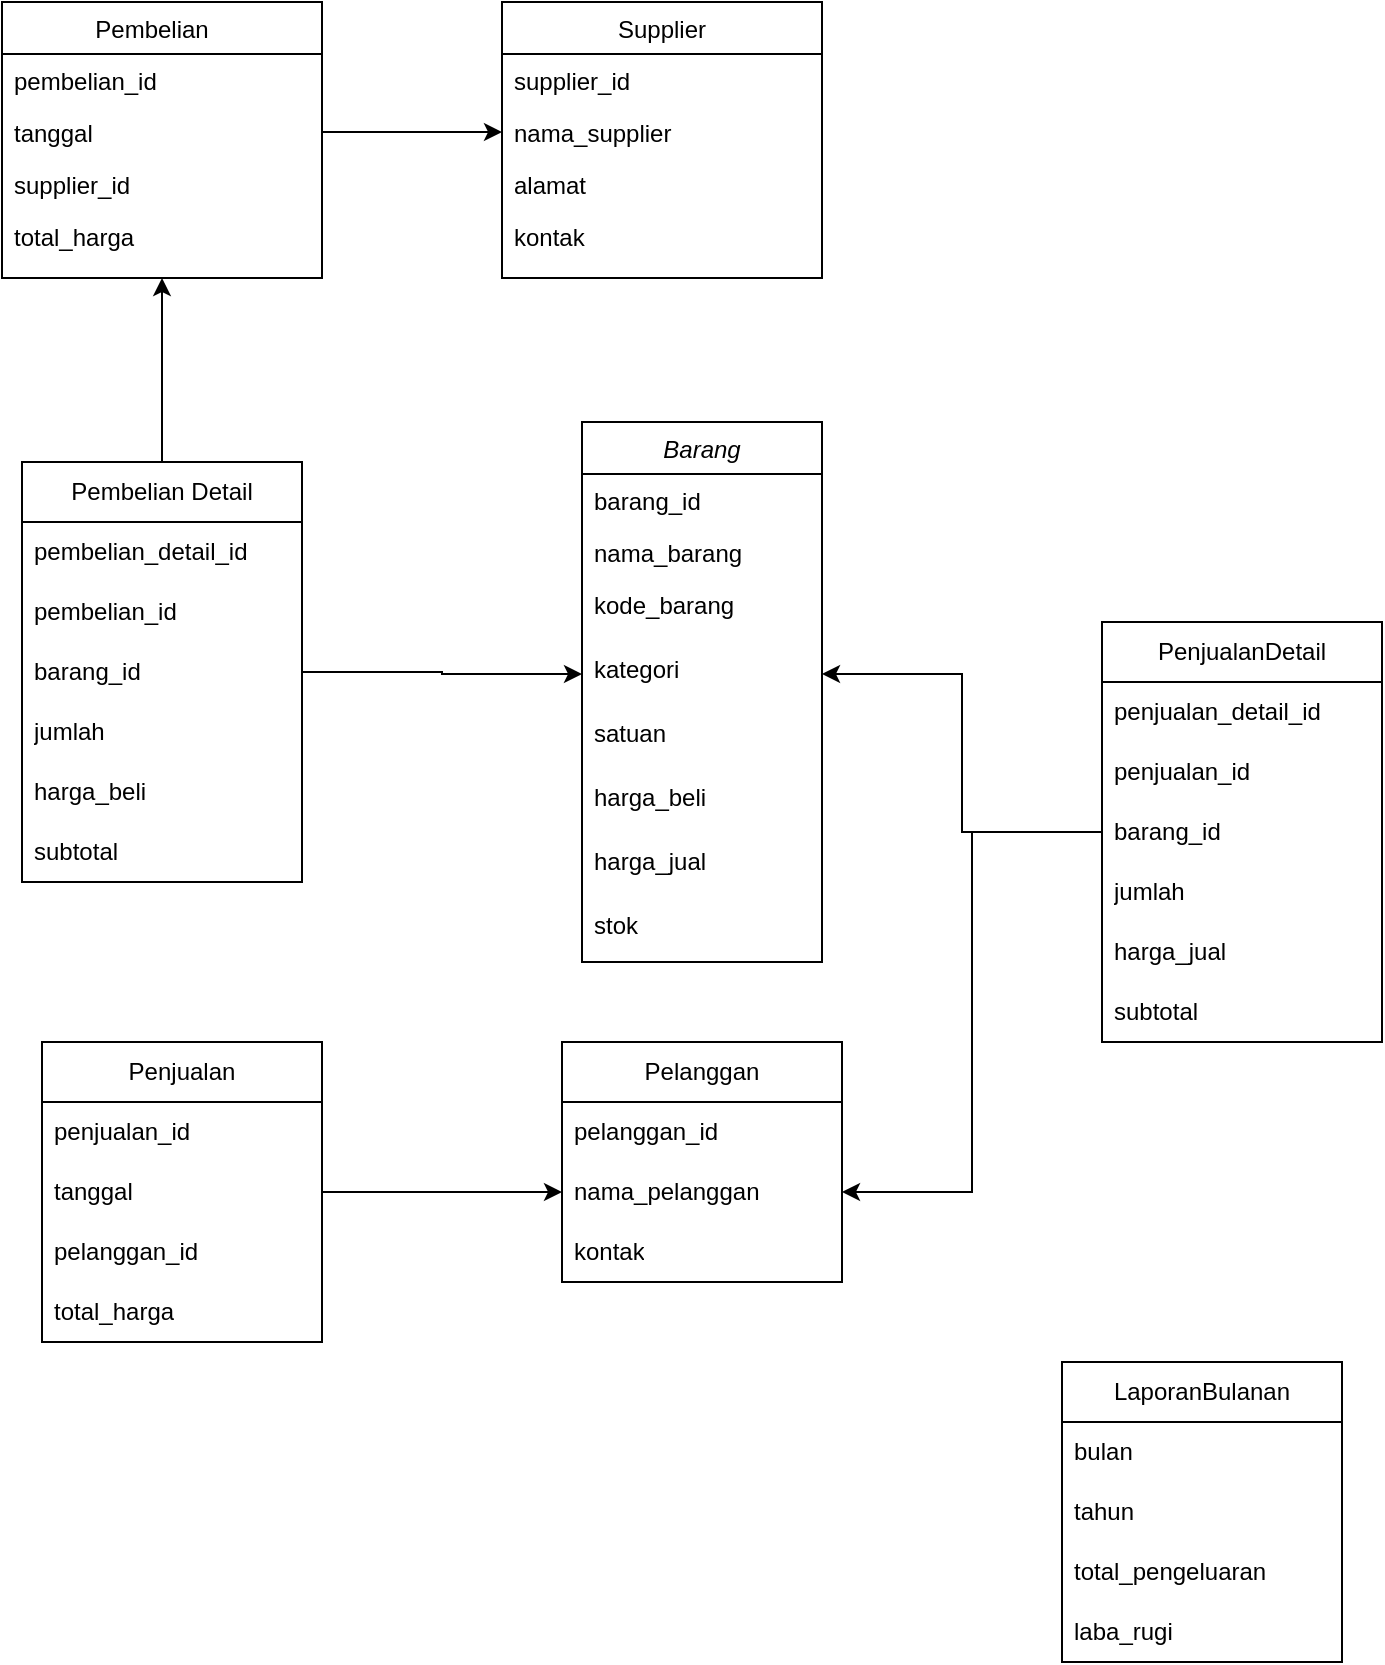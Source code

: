 <mxfile version="27.0.2" pages="2">
  <diagram id="C5RBs43oDa-KdzZeNtuy" name="Tabel">
    <mxGraphModel dx="2037" dy="1061" grid="1" gridSize="10" guides="1" tooltips="1" connect="1" arrows="1" fold="1" page="1" pageScale="1" pageWidth="827" pageHeight="1169" math="0" shadow="0">
      <root>
        <mxCell id="WIyWlLk6GJQsqaUBKTNV-0" />
        <mxCell id="WIyWlLk6GJQsqaUBKTNV-1" parent="WIyWlLk6GJQsqaUBKTNV-0" />
        <mxCell id="zkfFHV4jXpPFQw0GAbJ--0" value="Barang" style="swimlane;fontStyle=2;align=center;verticalAlign=top;childLayout=stackLayout;horizontal=1;startSize=26;horizontalStack=0;resizeParent=1;resizeLast=0;collapsible=1;marginBottom=0;rounded=0;shadow=0;strokeWidth=1;" parent="WIyWlLk6GJQsqaUBKTNV-1" vertex="1">
          <mxGeometry x="350" y="310" width="120" height="270" as="geometry">
            <mxRectangle x="230" y="140" width="160" height="26" as="alternateBounds" />
          </mxGeometry>
        </mxCell>
        <mxCell id="zkfFHV4jXpPFQw0GAbJ--1" value="barang_id" style="text;align=left;verticalAlign=top;spacingLeft=4;spacingRight=4;overflow=hidden;rotatable=0;points=[[0,0.5],[1,0.5]];portConstraint=eastwest;" parent="zkfFHV4jXpPFQw0GAbJ--0" vertex="1">
          <mxGeometry y="26" width="120" height="26" as="geometry" />
        </mxCell>
        <mxCell id="zkfFHV4jXpPFQw0GAbJ--2" value="nama_barang" style="text;align=left;verticalAlign=top;spacingLeft=4;spacingRight=4;overflow=hidden;rotatable=0;points=[[0,0.5],[1,0.5]];portConstraint=eastwest;rounded=0;shadow=0;html=0;" parent="zkfFHV4jXpPFQw0GAbJ--0" vertex="1">
          <mxGeometry y="52" width="120" height="26" as="geometry" />
        </mxCell>
        <mxCell id="zkfFHV4jXpPFQw0GAbJ--3" value="kode_barang" style="text;align=left;verticalAlign=top;spacingLeft=4;spacingRight=4;overflow=hidden;rotatable=0;points=[[0,0.5],[1,0.5]];portConstraint=eastwest;rounded=0;shadow=0;html=0;" parent="zkfFHV4jXpPFQw0GAbJ--0" vertex="1">
          <mxGeometry y="78" width="120" height="32" as="geometry" />
        </mxCell>
        <mxCell id="kTTWcuJX6BhVzsycrc1r-0" value="kategori" style="text;align=left;verticalAlign=top;spacingLeft=4;spacingRight=4;overflow=hidden;rotatable=0;points=[[0,0.5],[1,0.5]];portConstraint=eastwest;rounded=0;shadow=0;html=0;" parent="zkfFHV4jXpPFQw0GAbJ--0" vertex="1">
          <mxGeometry y="110" width="120" height="32" as="geometry" />
        </mxCell>
        <mxCell id="kTTWcuJX6BhVzsycrc1r-1" value="satuan" style="text;align=left;verticalAlign=top;spacingLeft=4;spacingRight=4;overflow=hidden;rotatable=0;points=[[0,0.5],[1,0.5]];portConstraint=eastwest;rounded=0;shadow=0;html=0;" parent="zkfFHV4jXpPFQw0GAbJ--0" vertex="1">
          <mxGeometry y="142" width="120" height="32" as="geometry" />
        </mxCell>
        <mxCell id="kTTWcuJX6BhVzsycrc1r-2" value="harga_beli" style="text;align=left;verticalAlign=top;spacingLeft=4;spacingRight=4;overflow=hidden;rotatable=0;points=[[0,0.5],[1,0.5]];portConstraint=eastwest;rounded=0;shadow=0;html=0;" parent="zkfFHV4jXpPFQw0GAbJ--0" vertex="1">
          <mxGeometry y="174" width="120" height="32" as="geometry" />
        </mxCell>
        <mxCell id="kTTWcuJX6BhVzsycrc1r-3" value="harga_jual" style="text;align=left;verticalAlign=top;spacingLeft=4;spacingRight=4;overflow=hidden;rotatable=0;points=[[0,0.5],[1,0.5]];portConstraint=eastwest;rounded=0;shadow=0;html=0;" parent="zkfFHV4jXpPFQw0GAbJ--0" vertex="1">
          <mxGeometry y="206" width="120" height="32" as="geometry" />
        </mxCell>
        <mxCell id="kTTWcuJX6BhVzsycrc1r-4" value="stok" style="text;align=left;verticalAlign=top;spacingLeft=4;spacingRight=4;overflow=hidden;rotatable=0;points=[[0,0.5],[1,0.5]];portConstraint=eastwest;rounded=0;shadow=0;html=0;" parent="zkfFHV4jXpPFQw0GAbJ--0" vertex="1">
          <mxGeometry y="238" width="120" height="32" as="geometry" />
        </mxCell>
        <mxCell id="zkfFHV4jXpPFQw0GAbJ--6" value="Pembelian   " style="swimlane;fontStyle=0;align=center;verticalAlign=top;childLayout=stackLayout;horizontal=1;startSize=26;horizontalStack=0;resizeParent=1;resizeLast=0;collapsible=1;marginBottom=0;rounded=0;shadow=0;strokeWidth=1;" parent="WIyWlLk6GJQsqaUBKTNV-1" vertex="1">
          <mxGeometry x="60" y="100" width="160" height="138" as="geometry">
            <mxRectangle x="130" y="380" width="160" height="26" as="alternateBounds" />
          </mxGeometry>
        </mxCell>
        <mxCell id="zkfFHV4jXpPFQw0GAbJ--7" value="pembelian_id" style="text;align=left;verticalAlign=top;spacingLeft=4;spacingRight=4;overflow=hidden;rotatable=0;points=[[0,0.5],[1,0.5]];portConstraint=eastwest;" parent="zkfFHV4jXpPFQw0GAbJ--6" vertex="1">
          <mxGeometry y="26" width="160" height="26" as="geometry" />
        </mxCell>
        <mxCell id="kTTWcuJX6BhVzsycrc1r-5" value="tanggal" style="text;align=left;verticalAlign=top;spacingLeft=4;spacingRight=4;overflow=hidden;rotatable=0;points=[[0,0.5],[1,0.5]];portConstraint=eastwest;" parent="zkfFHV4jXpPFQw0GAbJ--6" vertex="1">
          <mxGeometry y="52" width="160" height="26" as="geometry" />
        </mxCell>
        <mxCell id="kTTWcuJX6BhVzsycrc1r-6" value="supplier_id" style="text;align=left;verticalAlign=top;spacingLeft=4;spacingRight=4;overflow=hidden;rotatable=0;points=[[0,0.5],[1,0.5]];portConstraint=eastwest;" parent="zkfFHV4jXpPFQw0GAbJ--6" vertex="1">
          <mxGeometry y="78" width="160" height="26" as="geometry" />
        </mxCell>
        <mxCell id="kTTWcuJX6BhVzsycrc1r-7" value="total_harga" style="text;align=left;verticalAlign=top;spacingLeft=4;spacingRight=4;overflow=hidden;rotatable=0;points=[[0,0.5],[1,0.5]];portConstraint=eastwest;" parent="zkfFHV4jXpPFQw0GAbJ--6" vertex="1">
          <mxGeometry y="104" width="160" height="26" as="geometry" />
        </mxCell>
        <mxCell id="zkfFHV4jXpPFQw0GAbJ--17" value="Supplier" style="swimlane;fontStyle=0;align=center;verticalAlign=top;childLayout=stackLayout;horizontal=1;startSize=26;horizontalStack=0;resizeParent=1;resizeLast=0;collapsible=1;marginBottom=0;rounded=0;shadow=0;strokeWidth=1;" parent="WIyWlLk6GJQsqaUBKTNV-1" vertex="1">
          <mxGeometry x="310" y="100" width="160" height="138" as="geometry">
            <mxRectangle x="550" y="140" width="160" height="26" as="alternateBounds" />
          </mxGeometry>
        </mxCell>
        <mxCell id="zkfFHV4jXpPFQw0GAbJ--18" value="supplier_id    " style="text;align=left;verticalAlign=top;spacingLeft=4;spacingRight=4;overflow=hidden;rotatable=0;points=[[0,0.5],[1,0.5]];portConstraint=eastwest;" parent="zkfFHV4jXpPFQw0GAbJ--17" vertex="1">
          <mxGeometry y="26" width="160" height="26" as="geometry" />
        </mxCell>
        <mxCell id="zkfFHV4jXpPFQw0GAbJ--19" value="nama_supplier" style="text;align=left;verticalAlign=top;spacingLeft=4;spacingRight=4;overflow=hidden;rotatable=0;points=[[0,0.5],[1,0.5]];portConstraint=eastwest;rounded=0;shadow=0;html=0;" parent="zkfFHV4jXpPFQw0GAbJ--17" vertex="1">
          <mxGeometry y="52" width="160" height="26" as="geometry" />
        </mxCell>
        <mxCell id="zkfFHV4jXpPFQw0GAbJ--20" value="alamat" style="text;align=left;verticalAlign=top;spacingLeft=4;spacingRight=4;overflow=hidden;rotatable=0;points=[[0,0.5],[1,0.5]];portConstraint=eastwest;rounded=0;shadow=0;html=0;" parent="zkfFHV4jXpPFQw0GAbJ--17" vertex="1">
          <mxGeometry y="78" width="160" height="26" as="geometry" />
        </mxCell>
        <mxCell id="zkfFHV4jXpPFQw0GAbJ--21" value="kontak" style="text;align=left;verticalAlign=top;spacingLeft=4;spacingRight=4;overflow=hidden;rotatable=0;points=[[0,0.5],[1,0.5]];portConstraint=eastwest;rounded=0;shadow=0;html=0;" parent="zkfFHV4jXpPFQw0GAbJ--17" vertex="1">
          <mxGeometry y="104" width="160" height="26" as="geometry" />
        </mxCell>
        <mxCell id="jI4G1mAGmn-kw3vsFy19-1" style="edgeStyle=orthogonalEdgeStyle;rounded=0;orthogonalLoop=1;jettySize=auto;html=1;entryX=0.5;entryY=1;entryDx=0;entryDy=0;" edge="1" parent="WIyWlLk6GJQsqaUBKTNV-1" source="kTTWcuJX6BhVzsycrc1r-8" target="zkfFHV4jXpPFQw0GAbJ--6">
          <mxGeometry relative="1" as="geometry" />
        </mxCell>
        <mxCell id="kTTWcuJX6BhVzsycrc1r-8" value="Pembelian Detail" style="swimlane;fontStyle=0;childLayout=stackLayout;horizontal=1;startSize=30;horizontalStack=0;resizeParent=1;resizeParentMax=0;resizeLast=0;collapsible=1;marginBottom=0;whiteSpace=wrap;html=1;" parent="WIyWlLk6GJQsqaUBKTNV-1" vertex="1">
          <mxGeometry x="70" y="330" width="140" height="210" as="geometry" />
        </mxCell>
        <mxCell id="kTTWcuJX6BhVzsycrc1r-9" value="pembelian_detail_id" style="text;strokeColor=none;fillColor=none;align=left;verticalAlign=middle;spacingLeft=4;spacingRight=4;overflow=hidden;points=[[0,0.5],[1,0.5]];portConstraint=eastwest;rotatable=0;whiteSpace=wrap;html=1;" parent="kTTWcuJX6BhVzsycrc1r-8" vertex="1">
          <mxGeometry y="30" width="140" height="30" as="geometry" />
        </mxCell>
        <mxCell id="kTTWcuJX6BhVzsycrc1r-10" value="pembelian_id" style="text;strokeColor=none;fillColor=none;align=left;verticalAlign=middle;spacingLeft=4;spacingRight=4;overflow=hidden;points=[[0,0.5],[1,0.5]];portConstraint=eastwest;rotatable=0;whiteSpace=wrap;html=1;" parent="kTTWcuJX6BhVzsycrc1r-8" vertex="1">
          <mxGeometry y="60" width="140" height="30" as="geometry" />
        </mxCell>
        <mxCell id="kTTWcuJX6BhVzsycrc1r-11" value="barang_id" style="text;strokeColor=none;fillColor=none;align=left;verticalAlign=middle;spacingLeft=4;spacingRight=4;overflow=hidden;points=[[0,0.5],[1,0.5]];portConstraint=eastwest;rotatable=0;whiteSpace=wrap;html=1;" parent="kTTWcuJX6BhVzsycrc1r-8" vertex="1">
          <mxGeometry y="90" width="140" height="30" as="geometry" />
        </mxCell>
        <mxCell id="kTTWcuJX6BhVzsycrc1r-12" value="jumlah" style="text;strokeColor=none;fillColor=none;align=left;verticalAlign=middle;spacingLeft=4;spacingRight=4;overflow=hidden;points=[[0,0.5],[1,0.5]];portConstraint=eastwest;rotatable=0;whiteSpace=wrap;html=1;" parent="kTTWcuJX6BhVzsycrc1r-8" vertex="1">
          <mxGeometry y="120" width="140" height="30" as="geometry" />
        </mxCell>
        <mxCell id="kTTWcuJX6BhVzsycrc1r-13" value="harga_beli" style="text;strokeColor=none;fillColor=none;align=left;verticalAlign=middle;spacingLeft=4;spacingRight=4;overflow=hidden;points=[[0,0.5],[1,0.5]];portConstraint=eastwest;rotatable=0;whiteSpace=wrap;html=1;" parent="kTTWcuJX6BhVzsycrc1r-8" vertex="1">
          <mxGeometry y="150" width="140" height="30" as="geometry" />
        </mxCell>
        <mxCell id="kTTWcuJX6BhVzsycrc1r-14" value="subtotal" style="text;strokeColor=none;fillColor=none;align=left;verticalAlign=middle;spacingLeft=4;spacingRight=4;overflow=hidden;points=[[0,0.5],[1,0.5]];portConstraint=eastwest;rotatable=0;whiteSpace=wrap;html=1;" parent="kTTWcuJX6BhVzsycrc1r-8" vertex="1">
          <mxGeometry y="180" width="140" height="30" as="geometry" />
        </mxCell>
        <mxCell id="kTTWcuJX6BhVzsycrc1r-15" value="Penjualan" style="swimlane;fontStyle=0;childLayout=stackLayout;horizontal=1;startSize=30;horizontalStack=0;resizeParent=1;resizeParentMax=0;resizeLast=0;collapsible=1;marginBottom=0;whiteSpace=wrap;html=1;" parent="WIyWlLk6GJQsqaUBKTNV-1" vertex="1">
          <mxGeometry x="80" y="620" width="140" height="150" as="geometry" />
        </mxCell>
        <mxCell id="kTTWcuJX6BhVzsycrc1r-16" value="penjualan_id" style="text;strokeColor=none;fillColor=none;align=left;verticalAlign=middle;spacingLeft=4;spacingRight=4;overflow=hidden;points=[[0,0.5],[1,0.5]];portConstraint=eastwest;rotatable=0;whiteSpace=wrap;html=1;" parent="kTTWcuJX6BhVzsycrc1r-15" vertex="1">
          <mxGeometry y="30" width="140" height="30" as="geometry" />
        </mxCell>
        <mxCell id="kTTWcuJX6BhVzsycrc1r-17" value="tanggal" style="text;strokeColor=none;fillColor=none;align=left;verticalAlign=middle;spacingLeft=4;spacingRight=4;overflow=hidden;points=[[0,0.5],[1,0.5]];portConstraint=eastwest;rotatable=0;whiteSpace=wrap;html=1;" parent="kTTWcuJX6BhVzsycrc1r-15" vertex="1">
          <mxGeometry y="60" width="140" height="30" as="geometry" />
        </mxCell>
        <mxCell id="kTTWcuJX6BhVzsycrc1r-18" value="pelanggan_id" style="text;strokeColor=none;fillColor=none;align=left;verticalAlign=middle;spacingLeft=4;spacingRight=4;overflow=hidden;points=[[0,0.5],[1,0.5]];portConstraint=eastwest;rotatable=0;whiteSpace=wrap;html=1;" parent="kTTWcuJX6BhVzsycrc1r-15" vertex="1">
          <mxGeometry y="90" width="140" height="30" as="geometry" />
        </mxCell>
        <mxCell id="kTTWcuJX6BhVzsycrc1r-19" value="total_harga" style="text;strokeColor=none;fillColor=none;align=left;verticalAlign=middle;spacingLeft=4;spacingRight=4;overflow=hidden;points=[[0,0.5],[1,0.5]];portConstraint=eastwest;rotatable=0;whiteSpace=wrap;html=1;" parent="kTTWcuJX6BhVzsycrc1r-15" vertex="1">
          <mxGeometry y="120" width="140" height="30" as="geometry" />
        </mxCell>
        <mxCell id="kTTWcuJX6BhVzsycrc1r-20" value="Pelanggan" style="swimlane;fontStyle=0;childLayout=stackLayout;horizontal=1;startSize=30;horizontalStack=0;resizeParent=1;resizeParentMax=0;resizeLast=0;collapsible=1;marginBottom=0;whiteSpace=wrap;html=1;" parent="WIyWlLk6GJQsqaUBKTNV-1" vertex="1">
          <mxGeometry x="340" y="620" width="140" height="120" as="geometry" />
        </mxCell>
        <mxCell id="kTTWcuJX6BhVzsycrc1r-21" value="pelanggan_id" style="text;strokeColor=none;fillColor=none;align=left;verticalAlign=middle;spacingLeft=4;spacingRight=4;overflow=hidden;points=[[0,0.5],[1,0.5]];portConstraint=eastwest;rotatable=0;whiteSpace=wrap;html=1;" parent="kTTWcuJX6BhVzsycrc1r-20" vertex="1">
          <mxGeometry y="30" width="140" height="30" as="geometry" />
        </mxCell>
        <mxCell id="kTTWcuJX6BhVzsycrc1r-22" value="nama_pelanggan" style="text;strokeColor=none;fillColor=none;align=left;verticalAlign=middle;spacingLeft=4;spacingRight=4;overflow=hidden;points=[[0,0.5],[1,0.5]];portConstraint=eastwest;rotatable=0;whiteSpace=wrap;html=1;" parent="kTTWcuJX6BhVzsycrc1r-20" vertex="1">
          <mxGeometry y="60" width="140" height="30" as="geometry" />
        </mxCell>
        <mxCell id="kTTWcuJX6BhVzsycrc1r-23" value="kontak" style="text;strokeColor=none;fillColor=none;align=left;verticalAlign=middle;spacingLeft=4;spacingRight=4;overflow=hidden;points=[[0,0.5],[1,0.5]];portConstraint=eastwest;rotatable=0;whiteSpace=wrap;html=1;" parent="kTTWcuJX6BhVzsycrc1r-20" vertex="1">
          <mxGeometry y="90" width="140" height="30" as="geometry" />
        </mxCell>
        <mxCell id="jI4G1mAGmn-kw3vsFy19-4" style="edgeStyle=orthogonalEdgeStyle;rounded=0;orthogonalLoop=1;jettySize=auto;html=1;entryX=1;entryY=0.5;entryDx=0;entryDy=0;" edge="1" parent="WIyWlLk6GJQsqaUBKTNV-1" source="kTTWcuJX6BhVzsycrc1r-24" target="kTTWcuJX6BhVzsycrc1r-0">
          <mxGeometry relative="1" as="geometry" />
        </mxCell>
        <mxCell id="kTTWcuJX6BhVzsycrc1r-24" value="PenjualanDetail" style="swimlane;fontStyle=0;childLayout=stackLayout;horizontal=1;startSize=30;horizontalStack=0;resizeParent=1;resizeParentMax=0;resizeLast=0;collapsible=1;marginBottom=0;whiteSpace=wrap;html=1;" parent="WIyWlLk6GJQsqaUBKTNV-1" vertex="1">
          <mxGeometry x="610" y="410" width="140" height="210" as="geometry" />
        </mxCell>
        <mxCell id="kTTWcuJX6BhVzsycrc1r-25" value="penjualan_detail_id" style="text;strokeColor=none;fillColor=none;align=left;verticalAlign=middle;spacingLeft=4;spacingRight=4;overflow=hidden;points=[[0,0.5],[1,0.5]];portConstraint=eastwest;rotatable=0;whiteSpace=wrap;html=1;" parent="kTTWcuJX6BhVzsycrc1r-24" vertex="1">
          <mxGeometry y="30" width="140" height="30" as="geometry" />
        </mxCell>
        <mxCell id="kTTWcuJX6BhVzsycrc1r-26" value="penjualan_id" style="text;strokeColor=none;fillColor=none;align=left;verticalAlign=middle;spacingLeft=4;spacingRight=4;overflow=hidden;points=[[0,0.5],[1,0.5]];portConstraint=eastwest;rotatable=0;whiteSpace=wrap;html=1;" parent="kTTWcuJX6BhVzsycrc1r-24" vertex="1">
          <mxGeometry y="60" width="140" height="30" as="geometry" />
        </mxCell>
        <mxCell id="kTTWcuJX6BhVzsycrc1r-27" value="barang_id" style="text;strokeColor=none;fillColor=none;align=left;verticalAlign=middle;spacingLeft=4;spacingRight=4;overflow=hidden;points=[[0,0.5],[1,0.5]];portConstraint=eastwest;rotatable=0;whiteSpace=wrap;html=1;" parent="kTTWcuJX6BhVzsycrc1r-24" vertex="1">
          <mxGeometry y="90" width="140" height="30" as="geometry" />
        </mxCell>
        <mxCell id="kTTWcuJX6BhVzsycrc1r-32" value="jumlah" style="text;strokeColor=none;fillColor=none;align=left;verticalAlign=middle;spacingLeft=4;spacingRight=4;overflow=hidden;points=[[0,0.5],[1,0.5]];portConstraint=eastwest;rotatable=0;whiteSpace=wrap;html=1;" parent="kTTWcuJX6BhVzsycrc1r-24" vertex="1">
          <mxGeometry y="120" width="140" height="30" as="geometry" />
        </mxCell>
        <mxCell id="kTTWcuJX6BhVzsycrc1r-33" value="harga_jual" style="text;strokeColor=none;fillColor=none;align=left;verticalAlign=middle;spacingLeft=4;spacingRight=4;overflow=hidden;points=[[0,0.5],[1,0.5]];portConstraint=eastwest;rotatable=0;whiteSpace=wrap;html=1;" parent="kTTWcuJX6BhVzsycrc1r-24" vertex="1">
          <mxGeometry y="150" width="140" height="30" as="geometry" />
        </mxCell>
        <mxCell id="kTTWcuJX6BhVzsycrc1r-34" value="subtotal" style="text;strokeColor=none;fillColor=none;align=left;verticalAlign=middle;spacingLeft=4;spacingRight=4;overflow=hidden;points=[[0,0.5],[1,0.5]];portConstraint=eastwest;rotatable=0;whiteSpace=wrap;html=1;" parent="kTTWcuJX6BhVzsycrc1r-24" vertex="1">
          <mxGeometry y="180" width="140" height="30" as="geometry" />
        </mxCell>
        <mxCell id="kTTWcuJX6BhVzsycrc1r-28" value="LaporanBulanan" style="swimlane;fontStyle=0;childLayout=stackLayout;horizontal=1;startSize=30;horizontalStack=0;resizeParent=1;resizeParentMax=0;resizeLast=0;collapsible=1;marginBottom=0;whiteSpace=wrap;html=1;" parent="WIyWlLk6GJQsqaUBKTNV-1" vertex="1">
          <mxGeometry x="590" y="780" width="140" height="150" as="geometry" />
        </mxCell>
        <mxCell id="kTTWcuJX6BhVzsycrc1r-29" value="bulan" style="text;strokeColor=none;fillColor=none;align=left;verticalAlign=middle;spacingLeft=4;spacingRight=4;overflow=hidden;points=[[0,0.5],[1,0.5]];portConstraint=eastwest;rotatable=0;whiteSpace=wrap;html=1;" parent="kTTWcuJX6BhVzsycrc1r-28" vertex="1">
          <mxGeometry y="30" width="140" height="30" as="geometry" />
        </mxCell>
        <mxCell id="kTTWcuJX6BhVzsycrc1r-30" value="tahun" style="text;strokeColor=none;fillColor=none;align=left;verticalAlign=middle;spacingLeft=4;spacingRight=4;overflow=hidden;points=[[0,0.5],[1,0.5]];portConstraint=eastwest;rotatable=0;whiteSpace=wrap;html=1;" parent="kTTWcuJX6BhVzsycrc1r-28" vertex="1">
          <mxGeometry y="60" width="140" height="30" as="geometry" />
        </mxCell>
        <mxCell id="kTTWcuJX6BhVzsycrc1r-31" value="total_pengeluaran" style="text;strokeColor=none;fillColor=none;align=left;verticalAlign=middle;spacingLeft=4;spacingRight=4;overflow=hidden;points=[[0,0.5],[1,0.5]];portConstraint=eastwest;rotatable=0;whiteSpace=wrap;html=1;" parent="kTTWcuJX6BhVzsycrc1r-28" vertex="1">
          <mxGeometry y="90" width="140" height="30" as="geometry" />
        </mxCell>
        <mxCell id="kTTWcuJX6BhVzsycrc1r-35" value="laba_rugi" style="text;strokeColor=none;fillColor=none;align=left;verticalAlign=middle;spacingLeft=4;spacingRight=4;overflow=hidden;points=[[0,0.5],[1,0.5]];portConstraint=eastwest;rotatable=0;whiteSpace=wrap;html=1;" parent="kTTWcuJX6BhVzsycrc1r-28" vertex="1">
          <mxGeometry y="120" width="140" height="30" as="geometry" />
        </mxCell>
        <mxCell id="jI4G1mAGmn-kw3vsFy19-0" style="edgeStyle=orthogonalEdgeStyle;rounded=0;orthogonalLoop=1;jettySize=auto;html=1;entryX=0;entryY=0.5;entryDx=0;entryDy=0;" edge="1" parent="WIyWlLk6GJQsqaUBKTNV-1" source="kTTWcuJX6BhVzsycrc1r-5" target="zkfFHV4jXpPFQw0GAbJ--19">
          <mxGeometry relative="1" as="geometry" />
        </mxCell>
        <mxCell id="jI4G1mAGmn-kw3vsFy19-2" style="edgeStyle=orthogonalEdgeStyle;rounded=0;orthogonalLoop=1;jettySize=auto;html=1;entryX=0;entryY=0.5;entryDx=0;entryDy=0;" edge="1" parent="WIyWlLk6GJQsqaUBKTNV-1" source="kTTWcuJX6BhVzsycrc1r-11" target="kTTWcuJX6BhVzsycrc1r-0">
          <mxGeometry relative="1" as="geometry" />
        </mxCell>
        <mxCell id="jI4G1mAGmn-kw3vsFy19-3" style="edgeStyle=orthogonalEdgeStyle;rounded=0;orthogonalLoop=1;jettySize=auto;html=1;entryX=0;entryY=0.5;entryDx=0;entryDy=0;" edge="1" parent="WIyWlLk6GJQsqaUBKTNV-1" source="kTTWcuJX6BhVzsycrc1r-17" target="kTTWcuJX6BhVzsycrc1r-22">
          <mxGeometry relative="1" as="geometry" />
        </mxCell>
        <mxCell id="jI4G1mAGmn-kw3vsFy19-5" style="edgeStyle=orthogonalEdgeStyle;rounded=0;orthogonalLoop=1;jettySize=auto;html=1;" edge="1" parent="WIyWlLk6GJQsqaUBKTNV-1" source="kTTWcuJX6BhVzsycrc1r-27" target="kTTWcuJX6BhVzsycrc1r-22">
          <mxGeometry relative="1" as="geometry" />
        </mxCell>
      </root>
    </mxGraphModel>
  </diagram>
  <diagram id="drkYskfIfaI-qQHmz9CQ" name="Alur">
    <mxGraphModel dx="1426" dy="743" grid="1" gridSize="10" guides="1" tooltips="1" connect="1" arrows="1" fold="1" page="1" pageScale="1" pageWidth="850" pageHeight="1100" math="0" shadow="0">
      <root>
        <mxCell id="0" />
        <mxCell id="1" parent="0" />
        <mxCell id="q4WzpiVjLRhGKLg3F7_R-5" value="" style="edgeStyle=orthogonalEdgeStyle;rounded=0;orthogonalLoop=1;jettySize=auto;html=1;" edge="1" parent="1" source="q4WzpiVjLRhGKLg3F7_R-2" target="q4WzpiVjLRhGKLg3F7_R-4">
          <mxGeometry relative="1" as="geometry" />
        </mxCell>
        <mxCell id="q4WzpiVjLRhGKLg3F7_R-2" value="Input Barang" style="rounded=1;whiteSpace=wrap;html=1;" vertex="1" parent="1">
          <mxGeometry x="330" y="190" width="160" height="80" as="geometry" />
        </mxCell>
        <mxCell id="q4WzpiVjLRhGKLg3F7_R-7" value="" style="edgeStyle=orthogonalEdgeStyle;rounded=0;orthogonalLoop=1;jettySize=auto;html=1;" edge="1" parent="1" source="q4WzpiVjLRhGKLg3F7_R-4" target="q4WzpiVjLRhGKLg3F7_R-6">
          <mxGeometry relative="1" as="geometry" />
        </mxCell>
        <mxCell id="q4WzpiVjLRhGKLg3F7_R-4" value="Barang Masuk" style="rounded=1;whiteSpace=wrap;html=1;" vertex="1" parent="1">
          <mxGeometry x="330" y="310" width="160" height="80" as="geometry" />
        </mxCell>
        <mxCell id="q4WzpiVjLRhGKLg3F7_R-9" value="" style="edgeStyle=orthogonalEdgeStyle;rounded=0;orthogonalLoop=1;jettySize=auto;html=1;" edge="1" parent="1" source="q4WzpiVjLRhGKLg3F7_R-6" target="q4WzpiVjLRhGKLg3F7_R-8">
          <mxGeometry relative="1" as="geometry" />
        </mxCell>
        <mxCell id="q4WzpiVjLRhGKLg3F7_R-6" value="Pengecekan barang masuk" style="rounded=1;whiteSpace=wrap;html=1;" vertex="1" parent="1">
          <mxGeometry x="330" y="430" width="160" height="80" as="geometry" />
        </mxCell>
        <mxCell id="q4WzpiVjLRhGKLg3F7_R-15" value="" style="edgeStyle=orthogonalEdgeStyle;rounded=0;orthogonalLoop=1;jettySize=auto;html=1;" edge="1" parent="1" source="q4WzpiVjLRhGKLg3F7_R-8" target="q4WzpiVjLRhGKLg3F7_R-14">
          <mxGeometry relative="1" as="geometry" />
        </mxCell>
        <mxCell id="q4WzpiVjLRhGKLg3F7_R-8" value="Penjualan" style="rounded=1;whiteSpace=wrap;html=1;" vertex="1" parent="1">
          <mxGeometry x="330" y="550" width="160" height="70" as="geometry" />
        </mxCell>
        <mxCell id="q4WzpiVjLRhGKLg3F7_R-19" value="" style="edgeStyle=orthogonalEdgeStyle;rounded=0;orthogonalLoop=1;jettySize=auto;html=1;" edge="1" parent="1" source="q4WzpiVjLRhGKLg3F7_R-14" target="q4WzpiVjLRhGKLg3F7_R-18">
          <mxGeometry relative="1" as="geometry" />
        </mxCell>
        <mxCell id="q4WzpiVjLRhGKLg3F7_R-21" value="" style="edgeStyle=orthogonalEdgeStyle;rounded=0;orthogonalLoop=1;jettySize=auto;html=1;" edge="1" parent="1" source="q4WzpiVjLRhGKLg3F7_R-14" target="q4WzpiVjLRhGKLg3F7_R-20">
          <mxGeometry relative="1" as="geometry" />
        </mxCell>
        <mxCell id="q4WzpiVjLRhGKLg3F7_R-14" value="Pencatatan hasil penjualan" style="rounded=1;whiteSpace=wrap;html=1;" vertex="1" parent="1">
          <mxGeometry x="330" y="700" width="160" height="70" as="geometry" />
        </mxCell>
        <mxCell id="q4WzpiVjLRhGKLg3F7_R-26" value="" style="edgeStyle=orthogonalEdgeStyle;rounded=0;orthogonalLoop=1;jettySize=auto;html=1;" edge="1" parent="1" source="q4WzpiVjLRhGKLg3F7_R-18" target="q4WzpiVjLRhGKLg3F7_R-25">
          <mxGeometry relative="1" as="geometry" />
        </mxCell>
        <mxCell id="q4WzpiVjLRhGKLg3F7_R-18" value="Pencatatan Pengeluaran" style="rounded=1;whiteSpace=wrap;html=1;" vertex="1" parent="1">
          <mxGeometry x="160" y="860" width="160" height="70" as="geometry" />
        </mxCell>
        <mxCell id="q4WzpiVjLRhGKLg3F7_R-27" style="edgeStyle=orthogonalEdgeStyle;rounded=0;orthogonalLoop=1;jettySize=auto;html=1;" edge="1" parent="1" source="q4WzpiVjLRhGKLg3F7_R-20" target="q4WzpiVjLRhGKLg3F7_R-25">
          <mxGeometry relative="1" as="geometry" />
        </mxCell>
        <mxCell id="q4WzpiVjLRhGKLg3F7_R-20" value="Pencatatan Pemasukan" style="rounded=1;whiteSpace=wrap;html=1;" vertex="1" parent="1">
          <mxGeometry x="520" y="860" width="160" height="70" as="geometry" />
        </mxCell>
        <mxCell id="q4WzpiVjLRhGKLg3F7_R-25" value="Laporan" style="ellipse;whiteSpace=wrap;html=1;rounded=1;" vertex="1" parent="1">
          <mxGeometry x="335" y="980" width="150" height="80" as="geometry" />
        </mxCell>
        <mxCell id="q4WzpiVjLRhGKLg3F7_R-29" style="edgeStyle=orthogonalEdgeStyle;rounded=0;orthogonalLoop=1;jettySize=auto;html=1;" edge="1" parent="1" source="q4WzpiVjLRhGKLg3F7_R-28" target="q4WzpiVjLRhGKLg3F7_R-2">
          <mxGeometry relative="1" as="geometry" />
        </mxCell>
        <mxCell id="q4WzpiVjLRhGKLg3F7_R-28" value="Store Application Workflow" style="ellipse;whiteSpace=wrap;html=1;" vertex="1" parent="1">
          <mxGeometry x="325" y="80" width="170" height="80" as="geometry" />
        </mxCell>
      </root>
    </mxGraphModel>
  </diagram>
</mxfile>
